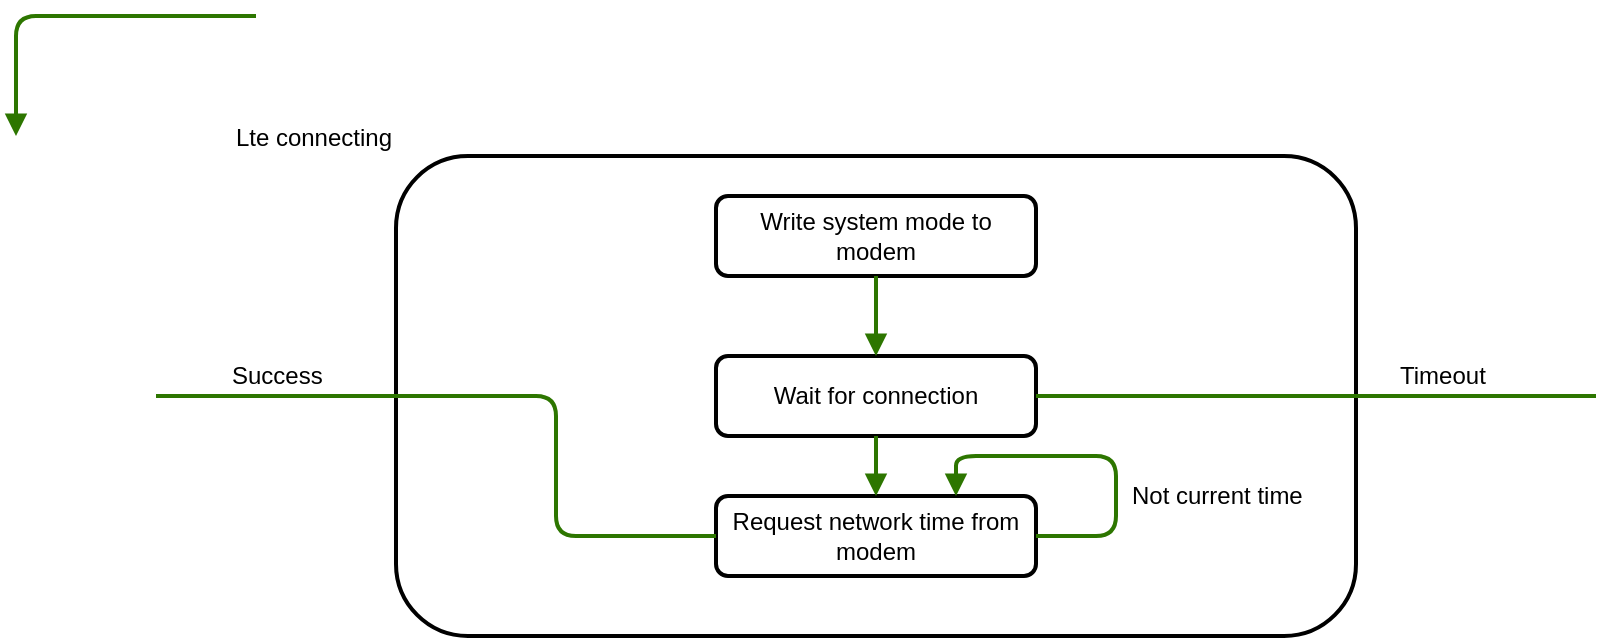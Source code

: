 <mxfile pages="1" version="11.2.5" type="device"><diagram id="aK6TbY4mI8rzPx_i_3RS" name="Page-1"><mxGraphModel dx="1129" dy="748" grid="1" gridSize="10" guides="1" tooltips="1" connect="1" arrows="1" fold="1" page="1" pageScale="1" pageWidth="850" pageHeight="1100" math="0" shadow="0"><root><mxCell id="0"/><mxCell id="1" parent="0"/><mxCell id="2rU4of3N_Q9t4E_W_NOU-1" value="Lte connecting" style="shape=ext;rounded=1;html=1;whiteSpace=wrap;strokeWidth=2;labelPosition=left;verticalLabelPosition=top;align=right;verticalAlign=bottom;" parent="1" vertex="1"><mxGeometry x="200" y="120" width="480" height="240" as="geometry"/></mxCell><mxCell id="AGJcfjiAwRqqJz5bgdrQ-18" value="" style="endArrow=block;endFill=1;endSize=6;html=1;exitX=0;exitY=0.5;exitDx=0;exitDy=0;entryX=0.5;entryY=0;entryDx=0;entryDy=0;fillColor=#60a917;strokeColor=#2D7600;strokeWidth=2;" edge="1" parent="1"><mxGeometry width="100" relative="1" as="geometry"><mxPoint x="130" y="50" as="sourcePoint"/><mxPoint x="10" y="110" as="targetPoint"/><Array as="points"><mxPoint x="10" y="50"/></Array></mxGeometry></mxCell><mxCell id="AGJcfjiAwRqqJz5bgdrQ-19" value="" style="endArrow=none;endFill=0;endSize=6;html=1;exitX=1;exitY=0.5;exitDx=0;exitDy=0;fillColor=#60a917;strokeColor=#2D7600;strokeWidth=2;" edge="1" parent="1" source="2rU4of3N_Q9t4E_W_NOU-1"><mxGeometry width="100" relative="1" as="geometry"><mxPoint x="140" y="60" as="sourcePoint"/><mxPoint x="800" y="240" as="targetPoint"/><Array as="points"/></mxGeometry></mxCell><mxCell id="AGJcfjiAwRqqJz5bgdrQ-20" value="" style="endArrow=none;endFill=0;endSize=6;html=1;fillColor=#60a917;strokeColor=#2D7600;strokeWidth=2;entryX=0;entryY=0.5;entryDx=0;entryDy=0;" edge="1" parent="1" target="2rU4of3N_Q9t4E_W_NOU-1"><mxGeometry width="100" relative="1" as="geometry"><mxPoint x="80" y="240" as="sourcePoint"/><mxPoint x="170" y="260" as="targetPoint"/><Array as="points"/></mxGeometry></mxCell><mxCell id="AGJcfjiAwRqqJz5bgdrQ-22" value="Request network time from modem" style="shape=ext;rounded=1;html=1;whiteSpace=wrap;strokeWidth=2;labelPosition=center;verticalLabelPosition=middle;align=center;verticalAlign=middle;" vertex="1" parent="1"><mxGeometry x="360" y="290" width="160" height="40" as="geometry"/></mxCell><mxCell id="AGJcfjiAwRqqJz5bgdrQ-21" value="Write system mode to modem" style="shape=ext;rounded=1;html=1;whiteSpace=wrap;strokeWidth=2;labelPosition=center;verticalLabelPosition=middle;align=center;verticalAlign=middle;" vertex="1" parent="1"><mxGeometry x="360" y="140" width="160" height="40" as="geometry"/></mxCell><mxCell id="AGJcfjiAwRqqJz5bgdrQ-24" value="" style="endArrow=block;endFill=1;endSize=6;html=1;fillColor=#60a917;strokeColor=#2D7600;strokeWidth=2;exitX=1;exitY=0.5;exitDx=0;exitDy=0;" edge="1" parent="1" source="AGJcfjiAwRqqJz5bgdrQ-22"><mxGeometry width="100" relative="1" as="geometry"><mxPoint x="330" y="60" as="sourcePoint"/><mxPoint x="480" y="290" as="targetPoint"/><Array as="points"><mxPoint x="560" y="310"/><mxPoint x="560" y="270"/><mxPoint x="480" y="270"/></Array></mxGeometry></mxCell><mxCell id="AGJcfjiAwRqqJz5bgdrQ-25" value="Wait for connection" style="shape=ext;rounded=1;html=1;whiteSpace=wrap;strokeWidth=2;labelPosition=center;verticalLabelPosition=middle;align=center;verticalAlign=middle;" vertex="1" parent="1"><mxGeometry x="360" y="220" width="160" height="40" as="geometry"/></mxCell><mxCell id="AGJcfjiAwRqqJz5bgdrQ-26" value="" style="endArrow=block;endFill=1;endSize=6;html=1;fillColor=#60a917;strokeColor=#2D7600;strokeWidth=2;exitX=0.5;exitY=1;exitDx=0;exitDy=0;entryX=0.5;entryY=0;entryDx=0;entryDy=0;" edge="1" parent="1" source="AGJcfjiAwRqqJz5bgdrQ-21" target="AGJcfjiAwRqqJz5bgdrQ-25"><mxGeometry width="100" relative="1" as="geometry"><mxPoint x="530" y="320" as="sourcePoint"/><mxPoint x="490" y="300" as="targetPoint"/><Array as="points"><mxPoint x="440" y="200"/><mxPoint x="440" y="210"/></Array></mxGeometry></mxCell><mxCell id="AGJcfjiAwRqqJz5bgdrQ-27" value="" style="endArrow=none;endFill=0;endSize=6;html=1;exitX=1;exitY=0.5;exitDx=0;exitDy=0;fillColor=#60a917;strokeColor=#2D7600;strokeWidth=2;entryX=1;entryY=0.5;entryDx=0;entryDy=0;" edge="1" parent="1" source="AGJcfjiAwRqqJz5bgdrQ-25" target="2rU4of3N_Q9t4E_W_NOU-1"><mxGeometry width="100" relative="1" as="geometry"><mxPoint x="690.0" y="250" as="sourcePoint"/><mxPoint x="740" y="220" as="targetPoint"/><Array as="points"/></mxGeometry></mxCell><mxCell id="AGJcfjiAwRqqJz5bgdrQ-28" value="Timeout" style="text;html=1;resizable=0;points=[];autosize=1;align=left;verticalAlign=top;spacingTop=-4;" vertex="1" parent="1"><mxGeometry x="700" y="220" width="70" height="20" as="geometry"/></mxCell><mxCell id="AGJcfjiAwRqqJz5bgdrQ-29" value="" style="endArrow=block;endFill=1;endSize=6;html=1;fillColor=#60a917;strokeColor=#2D7600;strokeWidth=2;exitX=0.5;exitY=1;exitDx=0;exitDy=0;entryX=0.5;entryY=0;entryDx=0;entryDy=0;" edge="1" parent="1" source="AGJcfjiAwRqqJz5bgdrQ-25" target="AGJcfjiAwRqqJz5bgdrQ-22"><mxGeometry width="100" relative="1" as="geometry"><mxPoint x="450" y="190" as="sourcePoint"/><mxPoint x="450" y="230" as="targetPoint"/><Array as="points"/></mxGeometry></mxCell><mxCell id="AGJcfjiAwRqqJz5bgdrQ-30" value="" style="endArrow=none;endFill=0;endSize=6;html=1;fillColor=#60a917;strokeColor=#2D7600;strokeWidth=2;exitX=0;exitY=0.5;exitDx=0;exitDy=0;entryX=0;entryY=0.5;entryDx=0;entryDy=0;" edge="1" parent="1" source="AGJcfjiAwRqqJz5bgdrQ-22" target="2rU4of3N_Q9t4E_W_NOU-1"><mxGeometry width="100" relative="1" as="geometry"><mxPoint x="530" y="320" as="sourcePoint"/><mxPoint x="490" y="300" as="targetPoint"/><Array as="points"><mxPoint x="280" y="310"/><mxPoint x="280" y="280"/><mxPoint x="280" y="240"/></Array></mxGeometry></mxCell><mxCell id="AGJcfjiAwRqqJz5bgdrQ-31" value="Success" style="text;html=1;resizable=0;points=[];autosize=1;align=left;verticalAlign=top;spacingTop=-4;" vertex="1" parent="1"><mxGeometry x="116" y="220" width="60" height="20" as="geometry"/></mxCell><mxCell id="AGJcfjiAwRqqJz5bgdrQ-32" value="Not current time" style="text;html=1;resizable=0;points=[];autosize=1;align=left;verticalAlign=top;spacingTop=-4;" vertex="1" parent="1"><mxGeometry x="566" y="280" width="120" height="20" as="geometry"/></mxCell></root></mxGraphModel></diagram></mxfile>